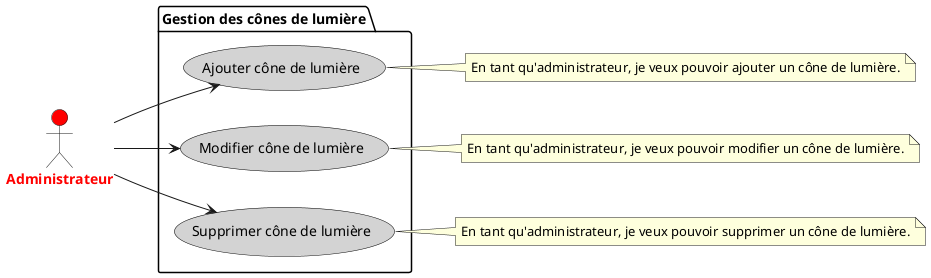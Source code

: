 @startuml UserStoryAdminLightCone

left to right direction
skinparam actorFontStyle bold
skinparam usecase {
    BackgroundColor YellowGreen
    BorderColor Black
}

actor "Administrateur" as A #Red;text:Red

package "Gestion des cônes de lumière" {
    usecase "Ajouter cône de lumière" as Al #LightGray;text:Black
    usecase "Modifier cône de lumière" as Ml #LightGray;text:Black
    usecase "Supprimer cône de lumière" as Sl #LightGray;text:Black
}

' Relations entre acteurs et cas d'utilisation
A --> Al
A --> Ml
A --> Sl

' Description des cas d'utilisation
note right of Al
    En tant qu'administrateur, je veux pouvoir ajouter un cône de lumière.
end note
note right of Ml
    En tant qu'administrateur, je veux pouvoir modifier un cône de lumière.
end note
note right of Sl
    En tant qu'administrateur, je veux pouvoir supprimer un cône de lumière.
end note

@enduml